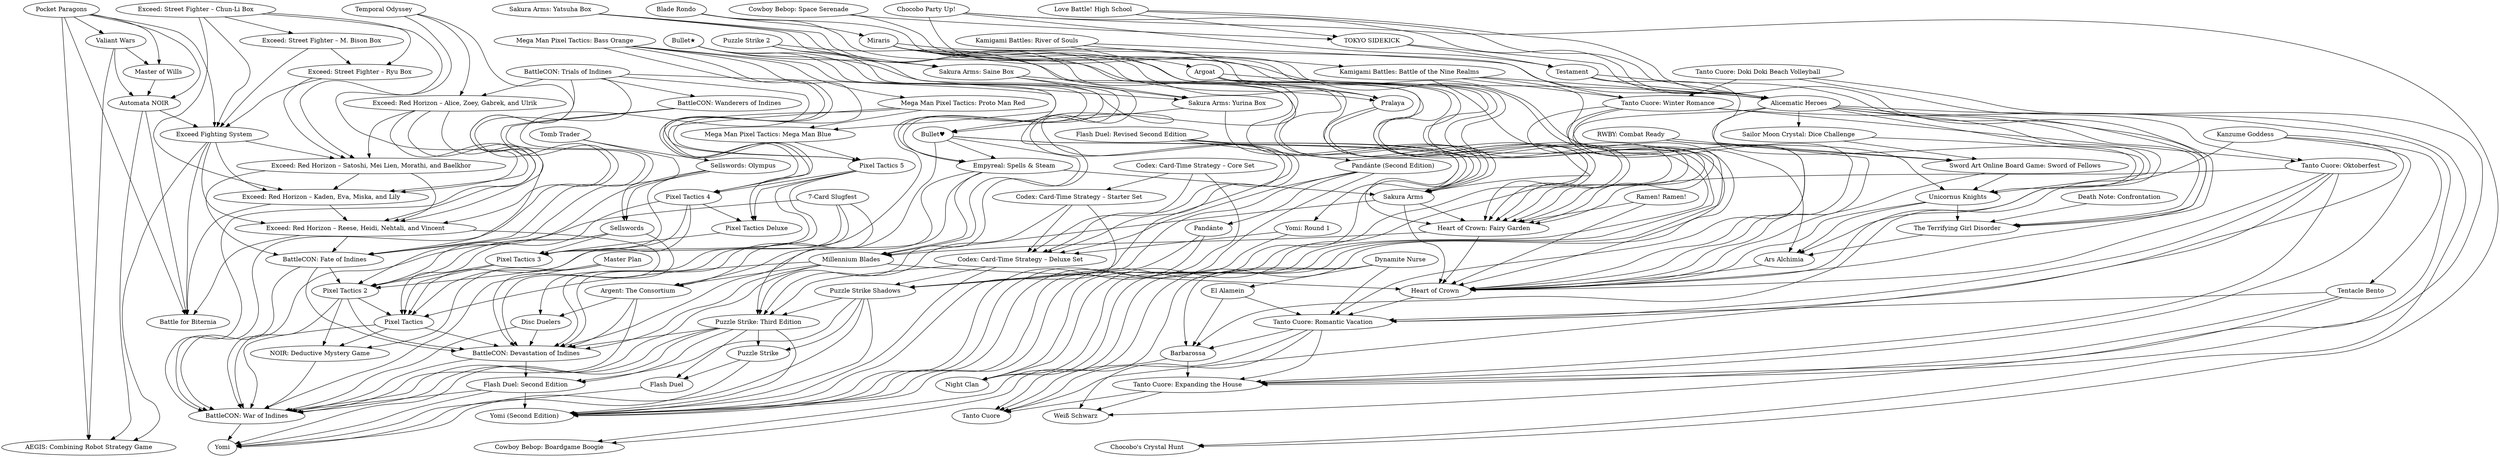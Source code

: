 digraph G {
"Flash Duel" -> "Yomi" ["weight"=0.187146844224363]
"Puzzle Strike" -> "Yomi" ["weight"=0.298020341949339]
"BattleCON: War of Indines" -> "Yomi" ["weight"=0.151937553828408]
"Flash Duel: Second Edition" -> "Yomi" ["weight"=0.217908676707747]
"Puzzle Strike: Third Edition" -> "Yomi" ["weight"=0.22087952634264]
"Puzzle Strike Shadows" -> "Yomi" ["weight"=0.186032705704819]
"Puzzle Strike" -> "Flash Duel" ["weight"=0.181553482459163]
"Puzzle Strike: Third Edition" -> "Flash Duel" ["weight"=0.104692918217373]
"Puzzle Strike: Third Edition" -> "Puzzle Strike" ["weight"=0.19538529975229]
"Puzzle Strike Shadows" -> "Puzzle Strike" ["weight"=0.203601868223734]
"NOIR: Deductive Mystery Game" -> "BattleCON: War of Indines" ["weight"=0.116222418534995]
"Flash Duel: Second Edition" -> "BattleCON: War of Indines" ["weight"=0.121990554543206]
"BattleCON: Devastation of Indines" -> "BattleCON: War of Indines" ["weight"=0.426910844627047]
"Puzzle Strike: Third Edition" -> "BattleCON: War of Indines" ["weight"=0.128559202407701]
"Pixel Tactics" -> "BattleCON: War of Indines" ["weight"=0.196984698029755]
"Master Plan" -> "BattleCON: War of Indines" ["weight"=0.085121920447896]
"Pixel Tactics 2" -> "BattleCON: War of Indines" ["weight"=0.159437308233576]
"Disc Duelers" -> "BattleCON: War of Indines" ["weight"=0.147588755019645]
"7-Card Slugfest" -> "BattleCON: War of Indines" ["weight"=0.110753870022453]
"Argent: The Consortium" -> "BattleCON: War of Indines" ["weight"=0.172430991077579]
"Millennium Blades" -> "BattleCON: War of Indines" ["weight"=0.18997946845865]
"BattleCON: Fate of Indines" -> "BattleCON: War of Indines" ["weight"=0.454602441490024]
"BattleCON: Wanderers of Indines" -> "BattleCON: War of Indines" ["weight"=0.232735589728876]
"BattleCON: Trials of Indines" -> "BattleCON: War of Indines" ["weight"=0.325586149432802]
"Flash Duel: Second Edition" -> "Yomi (Second Edition)" ["weight"=0.122021468854439]
"BattleCON: Devastation of Indines" -> "Flash Duel: Second Edition" ["weight"=0.0883407335720859]
"Puzzle Strike: Third Edition" -> "Flash Duel: Second Edition" ["weight"=0.220028129926816]
"Puzzle Strike Shadows" -> "Flash Duel: Second Edition" ["weight"=0.224450773555631]
"Puzzle Strike: Third Edition" -> "Yomi (Second Edition)" ["weight"=0.205546432939082]
"Puzzle Strike: Third Edition" -> "BattleCON: Devastation of Indines" ["weight"=0.131821842658469]
"Puzzle Strike Shadows" -> "Puzzle Strike: Third Edition" ["weight"=0.515440530817386]
"Codex: Card-Time Strategy – Deluxe Set" -> "Puzzle Strike: Third Edition" ["weight"=0.194376148627555]
"7-Card Slugfest" -> "Puzzle Strike: Third Edition" ["weight"=0.0643858766944847]
"Codex: Card-Time Strategy – Starter Set" -> "Puzzle Strike: Third Edition" ["weight"=0.0524931569771887]
"Puzzle Strike 2" -> "Puzzle Strike: Third Edition" ["weight"=0.150859791898272]
"Puzzle Strike Shadows" -> "Yomi (Second Edition)" ["weight"=0.196888156669092]
"Codex: Card-Time Strategy – Deluxe Set" -> "Puzzle Strike Shadows" ["weight"=0.171686910574694]
"Pandánte" -> "Puzzle Strike Shadows" ["weight"=0.158382493550909]
"Pandánte (Second Edition)" -> "Puzzle Strike Shadows" ["weight"=0.162653528783026]
"Puzzle Strike 2" -> "Puzzle Strike Shadows" ["weight"=0.154381159079345]
"Codex: Card-Time Strategy – Deluxe Set" -> "Yomi (Second Edition)" ["weight"=0.206513977987521]
"Pandánte" -> "Yomi (Second Edition)" ["weight"=0.118129008065692]
"Yomi: Round 1" -> "Yomi (Second Edition)" ["weight"=0.147452879401141]
"Pandánte (Second Edition)" -> "Yomi (Second Edition)" ["weight"=0.229909264202455]
"Flash Duel: Revised Second Edition" -> "Yomi (Second Edition)" ["weight"=0.232563689559782]
"Codex: Card-Time Strategy – Starter Set" -> "Yomi (Second Edition)" ["weight"=0.0525373521183881]
"Codex: Card-Time Strategy – Core Set" -> "Yomi (Second Edition)" ["weight"=0.0699176835849302]
"Yomi: Round 1" -> "Codex: Card-Time Strategy – Deluxe Set" ["weight"=0.078337841523382]
"Pandánte (Second Edition)" -> "Codex: Card-Time Strategy – Deluxe Set" ["weight"=0.187602355041021]
"Flash Duel: Revised Second Edition" -> "Codex: Card-Time Strategy – Deluxe Set" ["weight"=0.162544942906986]
"Codex: Card-Time Strategy – Starter Set" -> "Codex: Card-Time Strategy – Deluxe Set" ["weight"=0.131577661815752]
"Codex: Card-Time Strategy – Core Set" -> "Codex: Card-Time Strategy – Deluxe Set" ["weight"=0.173260614973182]
"Puzzle Strike 2" -> "Codex: Card-Time Strategy – Deluxe Set" ["weight"=0.144362556068372]
"Pandánte (Second Edition)" -> "Pandánte" ["weight"=0.22243607008037]
"Flash Duel: Revised Second Edition" -> "Yomi: Round 1" ["weight"=0.0981670309222367]
"Flash Duel: Revised Second Edition" -> "Pandánte (Second Edition)" ["weight"=0.269165892825256]
"Codex: Card-Time Strategy – Core Set" -> "Codex: Card-Time Strategy – Starter Set" ["weight"=0.343695387842689]
"Pixel Tactics" -> "NOIR: Deductive Mystery Game" ["weight"=0.161591577195364]
"Master Plan" -> "NOIR: Deductive Mystery Game" ["weight"=0.199789359443853]
"Pixel Tactics 2" -> "NOIR: Deductive Mystery Game" ["weight"=0.126369431814691]
"Millennium Blades" -> "BattleCON: Devastation of Indines" ["weight"=0.241921503411943]
"Pixel Tactics" -> "BattleCON: Devastation of Indines" ["weight"=0.209952657650961]
"Pixel Tactics 2" -> "BattleCON: Devastation of Indines" ["weight"=0.157451703062466]
"Disc Duelers" -> "BattleCON: Devastation of Indines" ["weight"=0.147405370040432]
"7-Card Slugfest" -> "BattleCON: Devastation of Indines" ["weight"=0.105108732364503]
"Argent: The Consortium" -> "BattleCON: Devastation of Indines" ["weight"=0.224262531064751]
"Sellswords" -> "BattleCON: Devastation of Indines" ["weight"=0.13045550676297]
"BattleCON: Fate of Indines" -> "BattleCON: Devastation of Indines" ["weight"=0.361922665816371]
"Exceed: Red Horizon – Reese, Heidi, Nehtali, and Vincent" -> "BattleCON: Devastation of Indines" ["weight"=0.135563525970087]
"BattleCON: Trials of Indines" -> "BattleCON: Devastation of Indines" ["weight"=0.286461042866863]
"Empyreal: Spells & Steam" -> "BattleCON: Devastation of Indines" ["weight"=0.136275872347022]
"Millennium Blades" -> "Pixel Tactics" ["weight"=0.166236817397412]
"Master Plan" -> "Pixel Tactics" ["weight"=0.127615193830133]
"Pixel Tactics 2" -> "Pixel Tactics" ["weight"=0.468529619038688]
"Pixel Tactics 3" -> "Pixel Tactics" ["weight"=0.352215710003522]
"Sellswords" -> "Pixel Tactics" ["weight"=0.163672077443341]
"Pixel Tactics 4" -> "Pixel Tactics" ["weight"=0.273872251579466]
"BattleCON: Fate of Indines" -> "Pixel Tactics 2" ["weight"=0.152326098370882]
"Pixel Tactics 3" -> "Pixel Tactics 2" ["weight"=0.551468193113605]
"Sellswords" -> "Pixel Tactics 2" ["weight"=0.149935779825966]
"Pixel Tactics 4" -> "Pixel Tactics 2" ["weight"=0.431251726889821]
"Pixel Tactics 5" -> "Pixel Tactics 2" ["weight"=0.404076365931848]
"Sellswords: Olympus" -> "Pixel Tactics 2" ["weight"=0.083529871166964]
"7-Card Slugfest" -> "Disc Duelers" ["weight"=0.173469474168546]
"Argent: The Consortium" -> "Disc Duelers" ["weight"=0.094980040941301]
"Millennium Blades" -> "Argent: The Consortium" ["weight"=0.286285544360793]
"Empyreal: Spells & Steam" -> "Argent: The Consortium" ["weight"=0.250589652006338]
"Bullet♥︎" -> "Argent: The Consortium" ["weight"=0.155298452402639]
"Millennium Blades" -> "Heart of Crown" ["weight"=0.104533649701953]
"Heart of Crown: Fairy Garden" -> "Millennium Blades" ["weight"=0.0693416633767336]
"Sakura Arms" -> "Millennium Blades" ["weight"=0.0996047262998247]
"Empyreal: Spells & Steam" -> "Millennium Blades" ["weight"=0.192447624779951]
"Bullet♥︎" -> "Millennium Blades" ["weight"=0.167414304271552]
"BattleCON: Wanderers of Indines" -> "BattleCON: Fate of Indines" ["weight"=0.317563071781916]
"Exceed: Red Horizon – Reese, Heidi, Nehtali, and Vincent" -> "BattleCON: Fate of Indines" ["weight"=0.175324066678605]
"Exceed: Red Horizon – Satoshi, Mei Lien, Morathi, and Baelkhor" -> "BattleCON: Fate of Indines" ["weight"=0.160957985468298]
"Exceed: Red Horizon – Alice, Zoey, Gabrek, and Ulrik" -> "BattleCON: Fate of Indines" ["weight"=0.186672256034455]
"BattleCON: Trials of Indines" -> "BattleCON: Fate of Indines" ["weight"=0.438450646068986]
"BattleCON: Trials of Indines" -> "BattleCON: Wanderers of Indines" ["weight"=0.5197733071199]
"BattleCON: Trials of Indines" -> "Exceed: Red Horizon – Alice, Zoey, Gabrek, and Ulrik" ["weight"=0.159582455296959]
"BattleCON: Trials of Indines" -> "Exceed: Red Horizon – Reese, Heidi, Nehtali, and Vincent" ["weight"=0.14809637048499]
"Tanto Cuore: Expanding the House" -> "Weiß Schwarz" ["weight"=0.100057553063477]
"Tanto Cuore: Romantic Vacation" -> "Weiß Schwarz" ["weight"=0.0997709522992259]
"Tentacle Bento" -> "Weiß Schwarz" ["weight"=0.0710301133431282]
"Tanto Cuore: Expanding the House" -> "Tanto Cuore" ["weight"=0.495122691828608]
"Barbarossa" -> "Tanto Cuore: Expanding the House" ["weight"=0.171656344947305]
"Tanto Cuore: Romantic Vacation" -> "Tanto Cuore: Expanding the House" ["weight"=0.666012994484145]
"Tentacle Bento" -> "Tanto Cuore: Expanding the House" ["weight"=0.139273900202672]
"Kanzume Goddess" -> "Tanto Cuore: Expanding the House" ["weight"=0.176964996826928]
"Tanto Cuore: Oktoberfest" -> "Tanto Cuore: Expanding the House" ["weight"=0.467946017525094]
"Tanto Cuore: Winter Romance" -> "Tanto Cuore: Expanding the House" ["weight"=0.355392452001563]
"Tanto Cuore: Doki Doki Beach Volleyball" -> "Tanto Cuore: Expanding the House" ["weight"=0.186684714950588]
"Tanto Cuore: Romantic Vacation" -> "Tanto Cuore" ["weight"=0.423555035327671]
"Tanto Cuore: Romantic Vacation" -> "Barbarossa" ["weight"=0.198607388659984]
"El Alamein" -> "Tanto Cuore: Romantic Vacation" ["weight"=0.144041744373381]
"Dynamite Nurse" -> "Tanto Cuore: Romantic Vacation" ["weight"=0.140668993154384]
"Tentacle Bento" -> "Tanto Cuore: Romantic Vacation" ["weight"=0.11649730744003]
"Kanzume Goddess" -> "Tanto Cuore: Romantic Vacation" ["weight"=0.178664607885012]
"Heart of Crown" -> "Tanto Cuore: Romantic Vacation" ["weight"=0.132825558615281]
"Tanto Cuore: Oktoberfest" -> "Tanto Cuore: Romantic Vacation" ["weight"=0.495333787095041]
"Tanto Cuore: Winter Romance" -> "Tanto Cuore: Romantic Vacation" ["weight"=0.367066057065613]
"Kanzume Goddess" -> "Tentacle Bento" ["weight"=0.136037157479517]
"Barbarossa" -> "Tanto Cuore" ["weight"=0.200273822857684]
"Dynamite Nurse" -> "Tanto Cuore" ["weight"=0.144865957698659]
"Tanto Cuore: Oktoberfest" -> "Tanto Cuore" ["weight"=0.333634749014017]
"El Alamein" -> "Barbarossa" ["weight"=0.442078744390779]
"Dynamite Nurse" -> "Barbarossa" ["weight"=0.188307340078431]
"Kanzume Goddess" -> "Barbarossa" ["weight"=0.158835369706949]
"Dynamite Nurse" -> "El Alamein" ["weight"=0.209146621962087]
"Tanto Cuore: Winter Romance" -> "Tanto Cuore: Oktoberfest" ["weight"=0.41130584854744]
"Tanto Cuore: Doki Doki Beach Volleyball" -> "Tanto Cuore: Oktoberfest" ["weight"=0.22003460675749]
"Tanto Cuore: Oktoberfest" -> "Heart of Crown" ["weight"=0.126302675311512]
"Tanto Cuore: Oktoberfest" -> "Heart of Crown: Fairy Garden" ["weight"=0.13120863302085]
"Tanto Cuore: Winter Romance" -> "Heart of Crown" ["weight"=0.130396878765944]
"Tanto Cuore: Winter Romance" -> "Heart of Crown: Fairy Garden" ["weight"=0.183881316993222]
"Tanto Cuore: Doki Doki Beach Volleyball" -> "Tanto Cuore: Winter Romance" ["weight"=0.298806163996998]
"Kamigami Battles: Battle of the Nine Realms" -> "Tanto Cuore: Winter Romance" ["weight"=0.105281225965939]
"Kamigami Battles: River of Souls" -> "Tanto Cuore: Winter Romance" ["weight"=0.0941888034492441]
"Ars Alchimia" -> "Heart of Crown" ["weight"=0.115342403043546]
"Sword Art Online Board Game: Sword of Fellows" -> "Heart of Crown" ["weight"=0.0754348426394658]
"Heart of Crown: Fairy Garden" -> "Heart of Crown" ["weight"=0.353062059839798]
"Sakura Arms" -> "Heart of Crown" ["weight"=0.140586262564069]
"Unicornus Knights" -> "Heart of Crown" ["weight"=0.098790677991666]
"Sailor Moon Crystal: Dice Challenge" -> "Heart of Crown" ["weight"=0.0555094482519522]
"Alicematic Heroes" -> "Heart of Crown" ["weight"=0.165042805427474]
"RWBY: Combat Ready" -> "Heart of Crown" ["weight"=0.0521572063749487]
"Kamigami Battles: Battle of the Nine Realms" -> "Heart of Crown" ["weight"=0.119273389213359]
"Miraris" -> "Heart of Crown" ["weight"=0.145203028771529]
"Ramen! Ramen!" -> "Heart of Crown" ["weight"=0.0690050265946406]
"The Terrifying Girl Disorder" -> "Ars Alchimia" ["weight"=0.125673321039722]
"Unicornus Knights" -> "Ars Alchimia" ["weight"=0.103384708650551]
"Alicematic Heroes" -> "Ars Alchimia" ["weight"=0.148886550584769]
"Miraris" -> "Ars Alchimia" ["weight"=0.0762616738263268]
"Unicornus Knights" -> "The Terrifying Girl Disorder" ["weight"=0.0965236236345332]
"Alicematic Heroes" -> "The Terrifying Girl Disorder" ["weight"=0.206066324457382]
"Testament" -> "The Terrifying Girl Disorder" ["weight"=0.0847285930638344]
"Death Note: Confrontation" -> "The Terrifying Girl Disorder" ["weight"=0.0647206275545962]
"Love Battle! High School" -> "The Terrifying Girl Disorder" ["weight"=0.14927388676521]
"Sword Art Online Board Game: Sword of Fellows" -> "Unicornus Knights" ["weight"=0.0608014131336072]
"Alicematic Heroes" -> "Unicornus Knights" ["weight"=0.0991724753781199]
"RWBY: Combat Ready" -> "Unicornus Knights" ["weight"=0.0710726292872118]
"Testament" -> "Unicornus Knights" ["weight"=0.126164705359771]
"Alicematic Heroes" -> "Sword Art Online Board Game: Sword of Fellows" ["weight"=0.0687371527351757]
"Alicematic Heroes" -> "Heart of Crown: Fairy Garden" ["weight"=0.115834032184938]
"Alicematic Heroes" -> "Chocobo's Crystal Hunt" ["weight"=0.0381493338506262]
"Alicematic Heroes" -> "Sailor Moon Crystal: Dice Challenge" ["weight"=0.0645070690800412]
"Argoat" -> "Alicematic Heroes" ["weight"=0.1254086212201]
"Testament" -> "Alicematic Heroes" ["weight"=0.111225604139478]
"Kamigami Battles: Battle of the Nine Realms" -> "Alicematic Heroes" ["weight"=0.115780640943251]
"Miraris" -> "Alicematic Heroes" ["weight"=0.131044549576753]
"TOKYO SIDEKICK" -> "Alicematic Heroes" ["weight"=0.0654380473310325]
"Love Battle! High School" -> "Alicematic Heroes" ["weight"=0.105023394613774]
"Chocobo Party Up!" -> "Alicematic Heroes" ["weight"=0.0419535192609649]
"Miraris" -> "Heart of Crown: Fairy Garden" ["weight"=0.142120115474313]
"Miraris" -> "Night Clan" ["weight"=0.236376858715069]
"Miraris" -> "Sakura Arms" ["weight"=0.0778408350522547]
"Miraris" -> "Pralaya" ["weight"=0.444225847747861]
"Miraris" -> "Argoat" ["weight"=0.387353116547577]
"Blade Rondo" -> "Miraris" ["weight"=0.143171983296009]
"Sailor Moon Crystal: Dice Challenge" -> "Sword Art Online Board Game: Sword of Fellows" ["weight"=0.070402684439507]
"RWBY: Combat Ready" -> "Sword Art Online Board Game: Sword of Fellows" ["weight"=0.070261723675265]
"Pralaya" -> "Heart of Crown: Fairy Garden" ["weight"=0.120246724197251]
"Sakura Arms" -> "Heart of Crown: Fairy Garden" ["weight"=0.0958228724201362]
"Argoat" -> "Heart of Crown: Fairy Garden" ["weight"=0.127274612293321]
"Kamigami Battles: Battle of the Nine Realms" -> "Heart of Crown: Fairy Garden" ["weight"=0.132970551435799]
"Kamigami Battles: River of Souls" -> "Heart of Crown: Fairy Garden" ["weight"=0.119955992773579]
"Bullet♥︎" -> "Heart of Crown: Fairy Garden" ["weight"=0.0736544031765862]
"Ramen! Ramen!" -> "Heart of Crown: Fairy Garden" ["weight"=0.0771775952837853]
"Kamigami Battles: River of Souls" -> "Kamigami Battles: Battle of the Nine Realms" ["weight"=0.562851198349678]
"Empyreal: Spells & Steam" -> "Sakura Arms" ["weight"=0.0896733782305735]
"Bullet♥︎" -> "Sakura Arms" ["weight"=0.10355529351353]
"Sakura Arms: Yurina Box" -> "Sakura Arms" ["weight"=0.165323705184504]
"Sakura Arms: Saine Box" -> "Sakura Arms" ["weight"=0.165423270614265]
"Sakura Arms: Yatsuha Box" -> "Sakura Arms" ["weight"=0.171811671965964]
"Bullet♥︎" -> "Empyreal: Spells & Steam" ["weight"=0.186305057764374]
"Sakura Arms: Saine Box" -> "Empyreal: Spells & Steam" ["weight"=0.0535023767713202]
"Bullet★" -> "Empyreal: Spells & Steam" ["weight"=0.104837607275525]
"Sakura Arms: Yurina Box" -> "Bullet♥︎" ["weight"=0.100305684332462]
"Bullet★" -> "Bullet♥︎" ["weight"=0.380598886199719]
"Pralaya" -> "Night Clan" ["weight"=0.22040679391886]
"Argoat" -> "Pralaya" ["weight"=0.407498767225079]
"Blade Rondo" -> "Pralaya" ["weight"=0.103155670339857]
"Argoat" -> "Night Clan" ["weight"=0.228273935761629]
"Blade Rondo" -> "Night Clan" ["weight"=0.0680069240669386]
"TOKYO SIDEKICK" -> "Testament" ["weight"=0.11165947277287]
"Chocobo Party Up!" -> "Testament" ["weight"=0.043622249789199]
"Love Battle! High School" -> "TOKYO SIDEKICK" ["weight"=0.0776892553784186]
"Chocobo Party Up!" -> "Chocobo's Crystal Hunt" ["weight"=0.123960450949555]
"Chocobo Party Up!" -> "Cowboy Bebop: Boardgame Boogie" ["weight"=0.0675947915398571]
"Cowboy Bebop: Space Serenade" -> "TOKYO SIDEKICK" ["weight"=0.0766002440498128]
"Sellswords" -> "Pixel Tactics 3" ["weight"=0.164032248341862]
"Sellswords: Olympus" -> "Sellswords" ["weight"=0.195044058619645]
"Tomb Trader" -> "Sellswords" ["weight"=0.0856535354850145]
"Exceed: Red Horizon – Kaden, Eva, Miska, and Lily" -> "Exceed: Red Horizon – Reese, Heidi, Nehtali, and Vincent" ["weight"=0.594537323796306]
"Exceed: Red Horizon – Satoshi, Mei Lien, Morathi, and Baelkhor" -> "Exceed: Red Horizon – Reese, Heidi, Nehtali, and Vincent" ["weight"=0.568340985554058]
"Exceed: Red Horizon – Alice, Zoey, Gabrek, and Ulrik" -> "Exceed: Red Horizon – Reese, Heidi, Nehtali, and Vincent" ["weight"=0.554429771390577]
"Exceed Fighting System" -> "Exceed: Red Horizon – Reese, Heidi, Nehtali, and Vincent" ["weight"=0.235916960649639]
"Exceed: Red Horizon – Reese, Heidi, Nehtali, and Vincent" -> "Battle for Biternia" ["weight"=0.078901723225671]
"Temporal Odyssey" -> "Exceed: Red Horizon – Reese, Heidi, Nehtali, and Vincent" ["weight"=0.117142514041409]
"Pixel Tactics Deluxe" -> "Pixel Tactics 3" ["weight"=0.391172142432294]
"Pixel Tactics 4" -> "Pixel Tactics 3" ["weight"=0.567253330434615]
"Pixel Tactics 5" -> "Pixel Tactics 3" ["weight"=0.537450710436915]
"Sellswords: Olympus" -> "Pixel Tactics 3" ["weight"=0.0814223070215007]
"Pixel Tactics 4" -> "Pixel Tactics Deluxe" ["weight"=0.468477492910419]
"Pixel Tactics 5" -> "Pixel Tactics 4" ["weight"=0.745360015312023]
"Mega Man Pixel Tactics: Proto Man Red" -> "Pixel Tactics 4" ["weight"=0.252998733919491]
"Mega Man Pixel Tactics: Bass Orange" -> "Pixel Tactics 4" ["weight"=0.257526605008331]
"Exceed: Red Horizon – Satoshi, Mei Lien, Morathi, and Baelkhor" -> "Exceed: Red Horizon – Kaden, Eva, Miska, and Lily" ["weight"=0.717289963957397]
"Exceed: Red Horizon – Alice, Zoey, Gabrek, and Ulrik" -> "Exceed: Red Horizon – Satoshi, Mei Lien, Morathi, and Baelkhor" ["weight"=0.748636906224192]
"Exceed Fighting System" -> "Exceed: Red Horizon – Satoshi, Mei Lien, Morathi, and Baelkhor" ["weight"=0.204227934878134]
"Exceed: Street Fighter – Ryu Box" -> "Exceed: Red Horizon – Satoshi, Mei Lien, Morathi, and Baelkhor" ["weight"=0.177823455758263]
"Exceed: Street Fighter – Chun-Li Box" -> "Exceed: Red Horizon – Satoshi, Mei Lien, Morathi, and Baelkhor" ["weight"=0.181751730408881]
"Exceed: Red Horizon – Alice, Zoey, Gabrek, and Ulrik" -> "Exceed: Red Horizon – Kaden, Eva, Miska, and Lily" ["weight"=0.736139788857603]
"Temporal Odyssey" -> "Exceed: Red Horizon – Alice, Zoey, Gabrek, and Ulrik" ["weight"=0.138021212872411]
"Exceed: Red Horizon – Kaden, Eva, Miska, and Lily" -> "Battle for Biternia" ["weight"=0.105256737086926]
"Temporal Odyssey" -> "Exceed: Red Horizon – Kaden, Eva, Miska, and Lily" ["weight"=0.128902451271296]
"Exceed Fighting System" -> "Exceed: Red Horizon – Kaden, Eva, Miska, and Lily" ["weight"=0.210144615684675]
"Exceed: Street Fighter – Chun-Li Box" -> "Exceed: Red Horizon – Kaden, Eva, Miska, and Lily" ["weight"=0.16591440440856]
"Exceed Fighting System" -> "Battle for Biternia" ["weight"=0.118409730387857]
"Pocket Paragons" -> "Battle for Biternia" ["weight"=0.112218078108306]
"Automata NOIR" -> "Battle for Biternia" ["weight"=0.0570727479227707]
"Exceed Fighting System" -> "A.E.G.I.S.: Combining Robot Strategy Game" ["weight"=0.0472887730844115]
"Automata NOIR" -> "Exceed Fighting System" ["weight"=0.0872683010408898]
"Exceed: Street Fighter – Ryu Box" -> "Exceed Fighting System" ["weight"=0.22636611094383]
"Exceed: Street Fighter – M. Bison Box" -> "Exceed Fighting System" ["weight"=0.231815905221055]
"Exceed: Street Fighter – Chun-Li Box" -> "Exceed Fighting System" ["weight"=0.225726323013594]
"Pocket Paragons" -> "Exceed Fighting System" ["weight"=0.0983124993436626]
"Exceed: Street Fighter – Chun-Li Box" -> "Exceed: Street Fighter – Ryu Box" ["weight"=0.728256294413306]
"Exceed: Street Fighter – Chun-Li Box" -> "Exceed: Street Fighter – M. Bison Box" ["weight"=0.846018393358746]
"Exceed: Street Fighter – M. Bison Box" -> "Exceed: Street Fighter – Ryu Box" ["weight"=0.725459703864731]
"Valiant Wars" -> "A.E.G.I.S.: Combining Robot Strategy Game" ["weight"=0.0555340428905929]
"Pocket Paragons" -> "A.E.G.I.S.: Combining Robot Strategy Game" ["weight"=0.0849911558802803]
"Automata NOIR" -> "A.E.G.I.S.: Combining Robot Strategy Game" ["weight"=0.111180326220638]
"Master of Wills" -> "Automata NOIR" ["weight"=0.0422876556722747]
"Valiant Wars" -> "Automata NOIR" ["weight"=0.0668354014385671]
"Pocket Paragons" -> "Automata NOIR" ["weight"=0.108455077599483]
"Pocket Paragons" -> "Master of Wills" ["weight"=0.0630894539903461]
"Pocket Paragons" -> "Valiant Wars" ["weight"=0.0666560430485243]
"Pixel Tactics 5" -> "Pixel Tactics Deluxe" ["weight"=0.506434939159076]
"Mega Man Pixel Tactics: Mega Man Blue" -> "Pixel Tactics 5" ["weight"=0.2342366513397]
"Mega Man Pixel Tactics: Proto Man Red" -> "Pixel Tactics 5" ["weight"=0.267912972516834]
"Mega Man Pixel Tactics: Bass Orange" -> "Pixel Tactics 5" ["weight"=0.278164716772508]
"Tomb Trader" -> "Sellswords: Olympus" ["weight"=0.113111841228075]
"Mega Man Pixel Tactics: Bass Orange" -> "Pixel Tactics Deluxe" ["weight"=0.219460563613198]
"Mega Man Pixel Tactics: Bass Orange" -> "Mega Man Pixel Tactics: Mega Man Blue" ["weight"=0.722764139508433]
"Mega Man Pixel Tactics: Bass Orange" -> "Mega Man Pixel Tactics: Proto Man Red" ["weight"=0.898987740666407]
"Mega Man Pixel Tactics: Proto Man Red" -> "Mega Man Pixel Tactics: Mega Man Blue" ["weight"=0.752130974058815]
"Sakura Arms: Saine Box" -> "Sakura Arms: Yurina Box" ["weight"=0.747054480722374]
"Sakura Arms: Yatsuha Box" -> "Sakura Arms: Saine Box" ["weight"=0.883456105494155]
"Bullet★" -> "Sakura Arms: Saine Box" ["weight"=0.113341481508422]
"Bullet★" -> "Sakura Arms: Yurina Box" ["weight"=0.111565947720368]
"Sakura Arms: Yatsuha Box" -> "Sakura Arms: Yurina Box" ["weight"=0.741083068464295]
"Valiant Wars" -> "Master of Wills" ["weight"=0.0513965179524376]
"Cowboy Bebop: Space Serenade" -> "Cowboy Bebop: Boardgame Boogie" ["weight"=0.114118322042629]
"Yomi" ["id"=43022 "l"="-3.3652120553069804,-24.89765615535084" "label"="Yomi" "rating"="6.92147" "complexity"="2.3622" "min_players"="2" "max_players"="2" "min_players_rec"="2" "max_players_rec"="2" "min_players_best"="2" "max_players_best"="2" "min_time"="30" "max_time"="30" "bayes_rating"="6.27366" "year"="2011" "size"="0.04740642219266578"]
"Weiß Schwarz" ["id"=59576 "l"="-1.0944341603129581,-23.71593766573725" "label"="Weiß Schwarz" "rating"="7.06604" "complexity"="2.625" "min_players"="2" "max_players"="2" "min_players_rec"="2" "max_players_rec"="2" "min_players_best"="2" "max_players_best"="2" "min_time"="25" "max_time"="25" "bayes_rating"="5.58321" "year"="2007" "size"="0.002517575527265818"]
"Tanto Cuore" ["id"=65282 "l"="-1.5066238115689592,-23.747946808735033" "label"="Tanto Cuore" "rating"="6.87418" "complexity"="2.161" "min_players"="2" "max_players"="4" "min_players_rec"="2" "max_players_rec"="4" "min_players_best"="4" "max_players_best"="4" "min_time"="45" "max_time"="45" "bayes_rating"="6.13221" "year"="2009" "size"="0.036006080182405475"]
"Flash Duel" ["id"=65334 "l"="-3.5872503759253176,-25.006171933750426" "label"="Flash Duel" "rating"="6.55516" "complexity"="1.4894" "min_players"="2" "max_players"="2" "min_players_rec"="2" "max_players_rec"="2" "min_players_best"="2" "max_players_best"="2" "min_time"="5" "max_time"="5" "bayes_rating"="5.62519" "year"="2010" "size"="0.0055576667300019"]
"Puzzle Strike" ["id"=67928 "l"="-3.374511555197993,-25.002279911002518" "label"="Puzzle Strike" "rating"="6.61813" "complexity"="2.2871" "min_players"="2" "max_players"="4" "min_players_rec"="2" "max_players_rec"="4" "min_players_best"="2" "max_players_best"="2" "min_time"="20" "max_time"="20" "bayes_rating"="6.01899" "year"="2010" "size"="0.0322693014123757"]
"Tanto Cuore: Expanding the House" ["id"=68858 "l"="-1.6075718068541498,-23.786080376542525" "label"="Tanto Cuore: Expanding the House" "rating"="7.50097" "complexity"="2.12" "min_players"="2" "max_players"="4" "min_players_rec"="2" "max_players_rec"="4" "min_players_best"="2" "max_players_best"="4" "min_time"="45" "max_time"="45" "bayes_rating"="5.86164" "year"="2010" "size"="0.009025270758122744"]
"Barbarossa" ["id"=72809 "l"="-1.4815433620942862,-23.646134068709088" "label"="Barbarossa" "rating"="6.79682" "complexity"="2.575" "min_players"="2" "max_players"="5" "min_players_rec"="2" "max_players_rec"="5" "min_players_best"="4" "max_players_best"="4" "min_time"="60" "max_time"="60" "bayes_rating"="5.78045" "year"="2010" "size"="0.0105294825511432"]
"Tanto Cuore: Romantic Vacation" ["id"=75448 "l"="-1.4903636704627756,-23.819621790277495" "label"="Tanto Cuore: Romantic Vacation" "rating"="7.46987" "complexity"="2.4545" "min_players"="2" "max_players"="4" "min_players_rec"="2" "max_players_rec"="5" "min_players_best"="2" "max_players_best"="4" "min_time"="30" "max_time"="30" "bayes_rating"="5.82325" "year"="2010" "size"="0.007521058965102286"]
"Yomi (Second Edition)" ["id"=84838 "l"="-2.94010900891229,-25.091753998415484" "label"="Yomi (Second Edition)" "rating"="7.4157" "complexity"="2.7353" "min_players"="1" "max_players"="4" "min_players_rec"="2" "max_players_rec"="2" "min_players_best"="2" "max_players_best"="2" "min_time"="20" "max_time"="20" "bayes_rating"="5.86637" "year"="2014" "size"="0.009294445500031667"]
"El Alamein" ["id"=86167 "l"="-1.4216361834164055,-23.586799232600587" "label"="El Alamein" "rating"="6.88716" "complexity"="2.8571" "min_players"="2" "max_players"="5" "min_players_rec"="2" "max_players_rec"="5" "min_players_best"="3" "max_players_best"="3" "min_time"="60" "max_time"="60" "bayes_rating"="5.62067" "year"="2010" "size"="0.003768446386724935"]
"BattleCON: War of Indines" ["id"=89409 "l"="-3.3896530121319963,-24.61576109246811" "label"="BattleCON: War of Indines" "rating"="7.63561" "complexity"="2.7586" "min_players"="2" "max_players"="4" "min_players_rec"="2" "max_players_rec"="4" "min_players_best"="2" "max_players_best"="2" "min_time"="15" "max_time"="60" "bayes_rating"="6.46539" "year"="2012" "size"="0.03119260244474001"]
"NOIR: Deductive Mystery Game" ["id"=102148 "l"="-3.2800414924196892,-24.38622273449603" "label"="NOIR: Deductive Mystery Game" "rating"="6.42238" "complexity"="1.5909" "min_players"="2" "max_players"="9" "min_players_rec"="2" "max_players_rec"="6" "min_players_best"="2" "max_players_best"="2" "min_time"="15" "max_time"="60" "bayes_rating"="5.8762" "year"="2012" "size"="0.02786750269174742"]
"Flash Duel: Second Edition" ["id"=107190 "l"="-3.1356271564017617,-24.853191499239795" "label"="Flash Duel: Second Edition" "rating"="6.82194" "complexity"="1.6102" "min_players"="1" "max_players"="5" "min_players_rec"="2" "max_players_rec"="5" "min_players_best"="2" "max_players_best"="2" "min_time"="5" "max_time"="15" "bayes_rating"="5.83256" "year"="2011" "size"="0.012809550953195262"]
"Dynamite Nurse" ["id"=108341 "l"="-1.2552042679844804,-23.631822755597987" "label"="Dynamite Nurse" "rating"="6.33595" "complexity"="2.0" "min_players"="3" "max_players"="5" "min_players_rec"="3" "max_players_rec"="5" "min_players_best"="3" "max_players_best"="5" "min_time"="50" "max_time"="50" "bayes_rating"="5.5469" "year"="2011" "size"="0.002327569827094813"]
"BattleCON: Devastation of Indines" ["id"=123123 "l"="-3.4233428391582263,-24.53506877360137" "label"="BattleCON: Devastation of Indines" "rating"="7.81282" "complexity"="3.1257" "min_players"="1" "max_players"="5" "min_players_rec"="2" "max_players_rec"="5" "min_players_best"="2" "max_players_best"="2" "min_time"="45" "max_time"="45" "bayes_rating"="6.83092" "year"="2013" "size"="0.053502438406485525"]
"Puzzle Strike: Third Edition" ["id"=123607 "l"="-3.1895476710563258,-24.950825423566545" "label"="Puzzle Strike: Third Edition" "rating"="7.16405" "complexity"="2.7196" "min_players"="2" "max_players"="4" "min_players_rec"="2" "max_players_rec"="4" "min_players_best"="2" "max_players_best"="2" "min_time"="20" "max_time"="20" "bayes_rating"="6.23187" "year"="2012" "size"="0.029625055418329216"]
"Puzzle Strike Shadows" ["id"=123609 "l"="-3.094855432464949,-25.014642603846603" "label"="Puzzle Strike Shadows" "rating"="7.75061" "complexity"="2.9655" "min_players"="2" "max_players"="4" "min_players_rec"="2" "max_players_rec"="4" "min_players_best"="2" "max_players_best"="2" "min_time"="20" "max_time"="20" "bayes_rating"="5.99656" "year"="2012" "size"="0.0105294825511432"]
"Tentacle Bento" ["id"=124833 "l"="-1.6440984328288213,-23.607803102103748" "label"="Tentacle Bento" "rating"="5.51561" "complexity"="1.2727" "min_players"="2" "max_players"="6" "min_players_rec"="3" "max_players_rec"="6" "min_players_best"="4" "max_players_best"="4" "min_time"="60" "max_time"="60" "bayes_rating"="5.49495" "year"="2012" "size"="0.005399328646526063"]
"Pixel Tactics" ["id"=125548 "l"="-3.495035494583009,-24.3757983968584" "label"="Pixel Tactics" "rating"="6.81854" "complexity"="2.617" "min_players"="2" "max_players"="2" "min_players_rec"="2" "max_players_rec"="2" "min_players_best"="2" "max_players_best"="2" "min_time"="30" "max_time"="30" "bayes_rating"="6.27873" "year"="2012" "size"="0.05690670720121604"]
"Kanzume Goddess" ["id"=127920 "l"="-1.3241673136249401,-23.719718236756687" "label"="Kanzume Goddess" "rating"="6.56818" "complexity"="2.2963" "min_players"="2" "max_players"="6" "min_players_rec"="2" "max_players_rec"="6" "min_players_best"="2" "max_players_best"="4" "min_time"="45" "max_time"="45" "bayes_rating"="5.64099" "year"="2012" "size"="0.006412692380771423"]
"Master Plan" ["id"=129971 "l"="-3.227549566481302,-24.28479302898729" "label"="Master Plan" "rating"="6.07287" "complexity"="1.2857" "min_players"="3" "max_players"="6" "min_players_rec"="3" "max_players_rec"="6" "min_players_best"="4" "max_players_best"="4" "min_time"="30" "max_time"="30" "bayes_rating"="5.52609" "year"="2012" "size"="0.0020425612768383053"]
"Codex: Card-Time Strategy – Deluxe Set" ["id"=131111 "l"="-3.0976260527909396,-25.18405965397063" "label"="Codex: Card-Time Strategy – Deluxe Set" "rating"="7.9927" "complexity"="3.6508" "min_players"="2" "max_players"="5" "min_players_rec"="2" "max_players_rec"="4" "min_players_best"="2" "max_players_best"="2" "min_time"="45" "max_time"="45" "bayes_rating"="6.25821" "year"="2016" "size"="0.018208879599721325"]
"Heart of Crown" ["id"=131904 "l"="-1.7464541071813084,-24.147842213540528" "label"="Heart of Crown" "rating"="7.56211" "complexity"="2.5217" "min_players"="2" "max_players"="4" "min_players_rec"="2" "max_players_rec"="4" "min_players_best"="3" "max_players_best"="4" "min_time"="30" "max_time"="60" "bayes_rating"="6.13022" "year"="2011" "size"="0.01822471340806891"]
"Pixel Tactics 2" ["id"=137423 "l"="-3.632897582217141,-24.341601862565106" "label"="Pixel Tactics 2" "rating"="6.9743" "complexity"="2.6585" "min_players"="2" "max_players"="2" "min_players_rec"="2" "max_players_rec"="2" "min_players_best"="2" "max_players_best"="2" "min_time"="45" "max_time"="45" "bayes_rating"="6.01008" "year"="2013" "size"="0.020108936601431378"]
"Pandánte" ["id"=140163 "l"="-2.7057497089184435,-25.053175494063932" "label"="Pandánte" "rating"="6.16747" "complexity"="1.9474" "min_players"="2" "max_players"="6" "min_players_rec"="3" "max_players_rec"="4" "min_players_best"="4" "max_players_best"="4" "min_time"="30" "max_time"="30" "bayes_rating"="5.56996" "year"="2014" "size"="0.004734308695927544"]
"Disc Duelers" ["id"=141653 "l"="-3.6764522757722555,-24.534408236921195" "label"="Disc Duelers" "rating"="6.61744" "complexity"="1.3333" "min_players"="2" "max_players"="21" "min_players_rec"="2" "max_players_rec"="8" "min_players_best"="2" "max_players_best"="21" "min_time"="45" "max_time"="45" "bayes_rating"="5.67147" "year"="2013" "size"="0.006365190955728672"]
"7-Card Slugfest" ["id"=141829 "l"="-3.6872394264032007,-24.736672524599744" "label"="7-Card Slugfest" "rating"="5.83853" "complexity"="1.5455" "min_players"="3" "max_players"="8" "min_players_rec"="5" "max_players_rec"="8" "min_players_best"="6" "max_players_best"="7" "min_time"="30" "max_time"="30" "bayes_rating"="5.52634" "year"="2013" "size"="0.003625942111596681"]
"Argent: The Consortium" ["id"=144797 "l"="-3.1215280201110907,-24.47853248901664" "label"="Argent: The Consortium" "rating"="7.61421" "complexity"="3.7662" "min_players"="2" "max_players"="5" "min_players_rec"="2" "max_players_rec"="4" "min_players_best"="3" "max_players_best"="3" "min_time"="60" "max_time"="150" "bayes_rating"="6.90208" "year"="2015" "size"="0.07217049844828678"]
"A.E.G.I.S.: Combining Robot Strategy Game" ["id"=146144 "l"="-5.1539785721288744,-25.121022053462273" "label"="AEGIS: Combining Robot Strategy Game" "rating"="7.42748" "complexity"="2.125" "min_players"="2" "max_players"="6" "min_players_rec"="2" "max_players_rec"="6" "min_players_best"="2" "max_players_best"="6" "min_time"="20" "max_time"="120" "bayes_rating"="5.5803" "year"="2018" "size"="0.002644245994046488"]
"Millennium Blades" ["id"=151347 "l"="-2.946047162771926,-24.443059041813733" "label"="Millennium Blades" "rating"="7.66349" "complexity"="3.6525" "min_players"="2" "max_players"="5" "min_players_rec"="2" "max_players_rec"="5" "min_players_best"="3" "max_players_best"="4" "min_time"="80" "max_time"="120" "bayes_rating"="6.98711" "year"="2016" "size"="0.08556590031034264"]
"Pixel Tactics 3" ["id"=152899 "l"="-3.6005144941564455,-24.26473950217209" "label"="Pixel Tactics 3" "rating"="7.06375" "complexity"="2.3684" "min_players"="2" "max_players"="2" "min_players_rec"="2" "max_players_rec"="2" "min_players_best"="2" "max_players_best"="2" "min_time"="30" "max_time"="30" "bayes_rating"="5.85776" "year"="2014" "size"="0.011099499651656216"]
"Heart of Crown: Fairy Garden" ["id"=156372 "l"="-1.927310241864801,-24.160021662385805" "label"="Heart of Crown: Fairy Garden" "rating"="8.05612" "complexity"="2.5385" "min_players"="2" "max_players"="4" "min_players_rec"="2" "max_players_rec"="4" "min_players_best"="4" "max_players_best"="4" "min_time"="45" "max_time"="45" "bayes_rating"="5.79751" "year"="2013" "size"="0.005177655329659889"]
"Tanto Cuore: Oktoberfest" ["id"=158130 "l"="-1.603195905694598,-23.867805325446916" "label"="Tanto Cuore: Oktoberfest" "rating"="7.31787" "complexity"="2.2222" "min_players"="2" "max_players"="4" "min_players_rec"="2" "max_players_rec"="4" "min_players_best"="4" "max_players_best"="4" "min_time"="45" "max_time"="45" "bayes_rating"="5.74259" "year"="2016" "size"="0.0061435176388625"]
"Sellswords" ["id"=159868 "l"="-3.8764052123530046,-24.368397854645767" "label"="Sellswords" "rating"="6.48435" "complexity"="1.9545" "min_players"="2" "max_players"="2" "min_players_rec"="2" "max_players_rec"="2" "min_players_best"="2" "max_players_best"="2" "min_time"="15" "max_time"="15" "bayes_rating"="5.72437" "year"="2014" "size"="0.010513648742795617"]
"Ars Alchimia" ["id"=160432 "l"="-1.3492080544368323,-24.289498716359834" "label"="Ars Alchimia" "rating"="6.73791" "complexity"="2.2857" "min_players"="2" "max_players"="4" "min_players_rec"="2" "max_players_rec"="4" "min_players_best"="4" "max_players_best"="4" "min_time"="100" "max_time"="100" "bayes_rating"="5.68862" "year"="2014" "size"="0.0065076952308569256"]
"BattleCON: Fate of Indines" ["id"=162388 "l"="-3.667801512667705,-24.606185095618542" "label"="BattleCON: Fate of Indines" "rating"="7.8092" "complexity"="3.2692" "min_players"="2" "max_players"="2" "min_players_rec"="2" "max_players_rec"="2" "min_players_best"="2" "max_players_best"="2" "min_time"="30" "max_time"="60" "bayes_rating"="6.10304" "year"="2015" "size"="0.013237063778580024"]
"Yomi: Round 1" ["id"=163047 "l"="-2.5729189743026883,-25.18045255647304" "label"="Yomi: Round 1" "rating"="7.15519" "complexity"="2.7143" "min_players"="1" "max_players"="4" "min_players_rec"="1" "max_players_rec"="4" "min_players_best"="1" "max_players_best"="4" "min_time"="15" "max_time"="30" "bayes_rating"="5.62615" "year"="2014" "size"="0.002929254544302996"]
"Night Clan" ["id"=168549 "l"="-1.5306842498533304,-24.431419112161468" "label"="Night Clan" "rating"="6.46958" "complexity"="1.4286" "min_players"="2" "max_players"="4" "min_players_rec"="2" "max_players_rec"="3" "min_players_best"="2" "max_players_best"="4" "min_time"="20" "max_time"="20" "bayes_rating"="5.57125" "year"="2014" "size"="0.0030400912027360822"]
"Pixel Tactics Deluxe" ["id"=169274 "l"="-3.6184984391763897,-24.179197904072954" "label"="Pixel Tactics Deluxe" "rating"="7.31318" "complexity"="2.5833" "min_players"="2" "max_players"="4" "min_players_rec"="2" "max_players_rec"="2" "min_players_best"="2" "max_players_best"="2" "min_time"="45" "max_time"="45" "bayes_rating"="5.85044" "year"="2015" "size"="0.009167775033250997"]
"Pixel Tactics 4" ["id"=169275 "l"="-3.7059626012527755,-24.24997668373561" "label"="Pixel Tactics 4" "rating"="7.03478" "complexity"="1.6667" "min_players"="2" "max_players"="2" "min_players_rec"="2" "max_players_rec"="2" "min_players_best"="2" "max_players_best"="2" "min_time"="45" "max_time"="45" "bayes_rating"="5.70332" "year"="2015" "size"="0.005874342896953575"]
"Pixel Tactics 5" ["id"=172969 "l"="-3.7232701683415628,-24.202097882859874" "label"="Pixel Tactics 5" "rating"="7.15002" "complexity"="2.5" "min_players"="2" "max_players"="2" "min_players_rec"="2" "max_players_rec"="2" "min_players_best"="2" "max_players_best"="2" "min_time"="45" "max_time"="45" "bayes_rating"="5.69277" "year"="2015" "size"="0.005114320096269555"]
"Battle for Biternia" ["id"=173776 "l"="-4.668272598471162,-24.799898626200587" "label"="Battle for Biternia" "rating"="7.90302" "complexity"="3.0" "min_players"="2" "max_players"="4" "min_players_rec"="2" "max_players_rec"="4" "min_players_best"="2" "max_players_best"="2" "min_time"="60" "max_time"="90" "bayes_rating"="5.62613" "year"="2018" "size"="0.00235923744378998"]
"BattleCON: Wanderers of Indines" ["id"=174400 "l"="-3.531201309371549,-24.696813852720727" "label"="BattleCON: Wanderers of Indines" "rating"="8.32587" "complexity"="3.3333" "min_players"="2" "max_players"="4" "min_players_rec"="2" "max_players_rec"="4" "min_players_best"="2" "max_players_best"="2" "min_time"="25" "max_time"="25" "bayes_rating"="5.65662" "year"="2020" "size"="0.002185065551966559"]
"Pandánte (Second Edition)" ["id"=174852 "l"="-2.8162253238139723,-25.158386553985785" "label"="Pandánte (Second Edition)" "rating"="7.24315" "complexity"="2.1" "min_players"="2" "max_players"="6" "min_players_rec"="3" "max_players_rec"="6" "min_players_best"="4" "max_players_best"="4" "min_time"="30" "max_time"="30" "bayes_rating"="5.62509" "year"="2015" "size"="0.0032142630945595036"]
"Exceed: Red Horizon – Reese, Heidi, Nehtali, and Vincent" ["id"=180543 "l"="-4.018749375548836,-24.728225760433936" "label"="Exceed: Red Horizon – Reese, Heidi, Nehtali, and Vincent" "rating"="7.70722" "complexity"="2.2667" "min_players"="2" "max_players"="2" "min_players_rec"="2" "max_players_rec"="2" "min_players_best"="2" "max_players_best"="2" "min_time"="10" "max_time"="20" "bayes_rating"="5.68043" "year"="2016" "size"="0.0037051111533346"]
"Flash Duel: Revised Second Edition" ["id"=184145 "l"="-2.8808787987120366,-25.240950351470058" "label"="Flash Duel: Revised Second Edition" "rating"="7.20976" "complexity"="1.6667" "min_players"="1" "max_players"="5" "min_players_rec"="2" "max_players_rec"="4" "min_players_best"="2" "max_players_best"="2" "min_time"="5" "max_time"="5" "bayes_rating"="5.60878" "year"="2015" "size"="0.0025967445690037367"]
"Exceed: Red Horizon – Kaden, Eva, Miska, and Lily" ["id"=185378 "l"="-4.158935369137026,-24.729506154581955" "label"="Exceed: Red Horizon – Kaden, Eva, Miska, and Lily" "rating"="7.72462" "complexity"="2.3333" "min_players"="2" "max_players"="2" "min_players_rec"="2" "max_players_rec"="2" "min_players_best"="2" "max_players_best"="2" "min_time"="10" "max_time"="20" "bayes_rating"="5.61427" "year"="2016" "size"="0.0020900627018810565"]
"Exceed: Red Horizon – Satoshi, Mei Lien, Morathi, and Baelkhor" ["id"=185380 "l"="-4.1522127028755005,-24.67504526212585" "label"="Exceed: Red Horizon – Satoshi, Mei Lien, Morathi, and Baelkhor" "rating"="7.82821" "complexity"="2.2857" "min_players"="2" "max_players"="2" "min_players_rec"="2" "max_players_rec"="2" "min_players_best"="2" "max_players_best"="2" "min_time"="10" "max_time"="20" "bayes_rating"="5.61129" "year"="2016" "size"="0.0019475584267528026"]
"Exceed: Red Horizon – Alice, Zoey, Gabrek, and Ulrik" ["id"=185381 "l"="-4.039277559138397,-24.67461434983596" "label"="Exceed: Red Horizon – Alice, Zoey, Gabrek, and Ulrik" "rating"="7.7244" "complexity"="2.0" "min_players"="2" "max_players"="2" "min_players_rec"="2" "max_players_rec"="2" "min_players_best"="2" "max_players_best"="2" "min_time"="10" "max_time"="20" "bayes_rating"="5.60764" "year"="2016" "size"="0.00197922604344797"]
"The Terrifying Girl Disorder" ["id"=186695 "l"="-1.0875485003140513,-24.176131169442822" "label"="The Terrifying Girl Disorder" "rating"="6.3565" "complexity"="2.4" "min_players"="3" "max_players"="4" "min_players_rec"="3" "max_players_rec"="4" "min_players_best"="4" "max_players_best"="4" "min_time"="30" "max_time"="30" "bayes_rating"="5.53848" "year"="2015" "size"="0.0018525555766673"]
"Pralaya" ["id"=187590 "l"="-1.6203408860286646,-24.335458746567813" "label"="Pralaya" "rating"="6.95146" "complexity"="1.3333" "min_players"="2" "max_players"="5" "min_players_rec"="2" "max_players_rec"="5" "min_players_best"="4" "max_players_best"="4" "min_time"="20" "max_time"="" "bayes_rating"="5.59073" "year"="2015" "size"="0.0025967445690037367"]
"Sellswords: Olympus" ["id"=199907 "l"="-4.121393145872033,-24.302294029738402" "label"="Sellswords: Olympus" "rating"="6.77804" "complexity"="2.0" "min_players"="2" "max_players"="2" "min_players_rec"="2" "max_players_rec"="2" "min_players_best"="2" "max_players_best"="2" "min_time"="15" "max_time"="15" "bayes_rating"="5.57376" "year"="2017" "size"="0.0021375641269238076"]
"Temporal Odyssey" ["id"=202884 "l"="-4.121490692968755,-24.889553027477326" "label"="Temporal Odyssey" "rating"="6.43132" "complexity"="2.5" "min_players"="2" "max_players"="4" "min_players_rec"="2" "max_players_rec"="2" "min_players_best"="2" "max_players_best"="2" "min_time"="20" "max_time"="45" "bayes_rating"="5.55506" "year"="2018" "size"="0.0023434036354423966"]
"Sakura Arms" ["id"=204493 "l"="-2.3713211675582464,-24.22187453443019" "label"="Sakura Arms" "rating"="7.52255" "complexity"="3.0769" "min_players"="2" "max_players"="2" "min_players_rec"="2" "max_players_rec"="2" "min_players_best"="2" "max_players_best"="2" "min_time"="30" "max_time"="30" "bayes_rating"="5.93562" "year"="2016" "size"="0.01124200392678447"]
"Unicornus Knights" ["id"=204605 "l"="-1.1851295576527003,-24.375555735216096" "label"="Unicornus Knights" "rating"="6.94751" "complexity"="3.3214" "min_players"="2" "max_players"="6" "min_players_rec"="1" "max_players_rec"="4" "min_players_best"="2" "max_players_best"="2" "min_time"="60" "max_time"="90" "bayes_rating"="5.82158" "year"="2016" "size"="0.010640319209576287"]
"BattleCON: Trials of Indines" ["id"=204728 "l"="-3.6080964998787137,-24.65693751863286" "label"="BattleCON: Trials of Indines" "rating"="8.16619" "complexity"="3.7" "min_players"="2" "max_players"="4" "min_players_rec"="2" "max_players_rec"="4" "min_players_best"="2" "max_players_best"="2" "min_time"="10" "max_time"="45" "bayes_rating"="5.85748" "year"="2016" "size"="0.005985179555386661"]
"Chocobo's Crystal Hunt" ["id"=205226 "l"="-0.22650258452505798,-24.018473495377737" "label"="Chocobo's Crystal Hunt" "rating"="5.45005" "complexity"="1.0" "min_players"="3" "max_players"="5" "min_players_rec"="3" "max_players_rec"="5" "min_players_best"="4" "max_players_best"="4" "min_time"="10" "max_time"="20" "bayes_rating"="5.47343" "year"="2016" "size"="0.0052726581797453926"]
"Mega Man Pixel Tactics: Mega Man Blue" ["id"=212580 "l"="-3.863133237784098,-24.082926959666064" "label"="Mega Man Pixel Tactics: Mega Man Blue" "rating"="7.26307" "complexity"="2.8" "min_players"="2" "max_players"="2" "min_players_rec"="2" "max_players_rec"="2" "min_players_best"="2" "max_players_best"="2" "min_time"="20" "max_time"="45" "bayes_rating"="5.67693" "year"="2017" "size"="0.00433846348723795"]
"Mega Man Pixel Tactics: Proto Man Red" ["id"=212581 "l"="-3.863206756799839,-24.13266698772506" "label"="Mega Man Pixel Tactics: Proto Man Red" "rating"="7.51212" "complexity"="2.5" "min_players"="2" "max_players"="2" "min_players_rec"="2" "max_players_rec"="2" "min_players_best"="2" "max_players_best"="2" "min_time"="20" "max_time"="45" "bayes_rating"="5.61413" "year"="2017" "size"="0.002470074102223067"]
"Mega Man Pixel Tactics: Bass Orange" ["id"=214747 "l"="-3.7808521642832242,-24.11113862252975" "label"="Mega Man Pixel Tactics: Bass Orange" "rating"="7.47234" "complexity"="2.5" "min_players"="2" "max_players"="2" "min_players_rec"="2" "max_players_rec"="2" "min_players_best"="2" "max_players_best"="2" "min_time"="20" "max_time"="45" "bayes_rating"="5.60875" "year"="2017" "size"="0.0022959022103996455"]
"Tomb Trader" ["id"=214879 "l"="-4.412250028414305,-24.217025273569796" "label"="Tomb Trader" "rating"="6.56743" "complexity"="1.8" "min_players"="3" "max_players"="6" "min_players_rec"="3" "max_players_rec"="6" "min_players_best"="5" "max_players_best"="6" "min_time"="5" "max_time"="10" "bayes_rating"="5.54794" "year"="2017" "size"="0.001789220343276965"]
"Codex: Card-Time Strategy – Starter Set" ["id"=215436 "l"="-3.236470023969843,-25.38447195326329" "label"="Codex: Card-Time Strategy – Starter Set" "rating"="6.8963" "complexity"="3.0" "min_players"="2" "max_players"="2" "min_players_rec"="2" "max_players_rec"="2" "min_players_best"="2" "max_players_best"="2" "min_time"="45" "max_time"="45" "bayes_rating"="5.59334" "year"="2016" "size"="0.002565076952308569"]
"Codex: Card-Time Strategy – Core Set" ["id"=215437 "l"="-3.1087074762381737,-25.350888619103593" "label"="Codex: Card-Time Strategy – Core Set" "rating"="7.38683" "complexity"="3.4545" "min_players"="2" "max_players"="5" "min_players_rec"="2" "max_players_rec"="4" "min_players_best"="2" "max_players_best"="2" "min_time"="45" "max_time"="45" "bayes_rating"="5.85001" "year"="2016" "size"="0.00862942554943315"]
"Empyreal: Spells & Steam" ["id"=220367 "l"="-3.003889462848351,-24.355322851991193" "label"="Empyreal: Spells & Steam" "rating"="7.46529" "complexity"="2.8636" "min_players"="2" "max_players"="6" "min_players_rec"="2" "max_players_rec"="6" "min_players_best"="3" "max_players_best"="3" "min_time"="30" "max_time"="75" "bayes_rating"="6.20711" "year"="2020" "size"="0.02067895370194439"]
"Sword Art Online Board Game: Sword of Fellows" ["id"=220368 "l"="-1.2066699365993236,-23.975790799613293" "label"="Sword Art Online Board Game: Sword of Fellows" "rating"="6.19428" "complexity"="1.7" "min_players"="1" "max_players"="4" "min_players_rec"="1" "max_players_rec"="4" "min_players_best"="1" "max_players_best"="4" "min_time"="30" "max_time"="30" "bayes_rating"="5.56457" "year"="2017" "size"="0.004180125403762113"]
"Exceed Fighting System" ["id"=224483 "l"="-4.396945877834915,-24.779274805829736" "label"="Exceed Fighting System" "rating"="8.03345" "complexity"="2.6818" "min_players"="2" "max_players"="2" "min_players_rec"="2" "max_players_rec"="2" "min_players_best"="2" "max_players_best"="2" "min_time"="5" "max_time"="30" "bayes_rating"="6.01171" "year"="2016" "size"="0.010339476850972196"]
"Automata NOIR" ["id"=225449 "l"="-4.862582863716542,-25.03382581300089" "label"="Automata NOIR" "rating"="6.80745" "complexity"="1.5" "min_players"="2" "max_players"="4" "min_players_rec"="2" "max_players_rec"="3" "min_players_best"="2" "max_players_best"="2" "min_time"="10" "max_time"="30" "bayes_rating"="5.55231" "year"="2018" "size"="0.0014883779846728735"]
"Sailor Moon Crystal: Dice Challenge" ["id"=226085 "l"="-1.9516123226467925,-23.868213894685088" "label"="Sailor Moon Crystal: Dice Challenge" "rating"="6.27441" "complexity"="1.3333" "min_players"="2" "max_players"="8" "min_players_rec"="2" "max_players_rec"="9" "min_players_best"="2" "max_players_best"="2" "min_time"="5" "max_time"="60" "bayes_rating"="5.51987" "year"="2018" "size"="0.001662549876496295"]
"Alicematic Heroes" ["id"=226089 "l"="-1.379568193396493,-24.1786798296558" "label"="Alicematic Heroes" "rating"="6.76381" "complexity"="2.625" "min_players"="3" "max_players"="5" "min_players_rec"="3" "max_players_rec"="5" "min_players_best"="3" "max_players_best"="5" "min_time"="60" "max_time"="80" "bayes_rating"="5.64052" "year"="2017" "size"="0.00454430299575654"]
"Argoat" ["id"=226616 "l"="-1.6845897729365922,-24.389133521799717" "label"="Argoat" "rating"="6.60566" "complexity"="1.8333" "min_players"="3" "max_players"="5" "min_players_rec"="3" "max_players_rec"="5" "min_players_best"="3" "max_players_best"="5" "min_time"="45" "max_time"="60" "bayes_rating"="5.54326" "year"="2017" "size"="0.0016783836848438787"]
"Cowboy Bebop: Boardgame Boogie" ["id"=230528 "l"="0.3260651988420612,-24.34887922523341" "label"="Cowboy Bebop: Boardgame Boogie" "rating"="6.494" "complexity"="2.5" "min_players"="1" "max_players"="4" "min_players_rec"="1" "max_players_rec"="4" "min_players_best"="1" "max_players_best"="4" "min_time"="60" "max_time"="90" "bayes_rating"="5.5513" "year"="2019" "size"="0.002058395085185889"]
"Tanto Cuore: Winter Romance" ["id"=232981 "l"="-1.6814951041685975,-23.917352698072737" "label"="Tanto Cuore: Winter Romance" "rating"="7.62192" "complexity"="2.0" "min_players"="2" "max_players"="4" "min_players_rec"="2" "max_players_rec"="4" "min_players_best"="4" "max_players_best"="4" "min_time"="30" "max_time"="60" "bayes_rating"="5.62328" "year"="2018" "size"="0.0024225726771803153"]
"Tanto Cuore: Doki Doki Beach Volleyball" ["id"=235427 "l"="-1.8018159476279243,-23.8328443968419" "label"="Tanto Cuore: Doki Doki Beach Volleyball" "rating"="6.40089" "complexity"="1.0" "min_players"="2" "max_players"="2" "min_players_rec"="2" "max_players_rec"="2" "min_players_best"="2" "max_players_best"="2" "min_time"="15" "max_time"="25" "bayes_rating"="5.52863" "year"="2018" "size"="0.0017733865349293812"]
"Master of Wills" ["id"=235839 "l"="-5.583337865479978,-25.173812729386384" "label"="Master of Wills" "rating"="7.87588" "complexity"="2.0" "min_players"="2" "max_players"="4" "min_players_rec"="2" "max_players_rec"="4" "min_players_best"="2" "max_players_best"="2" "min_time"="25" "max_time"="45" "bayes_rating"="5.5743" "year"="2017" "size"="0.0021375641269238076"]
"RWBY: Combat Ready" ["id"=235982 "l"="-0.7880723546239737,-24.184226073875486" "label"="RWBY: Combat Ready" "rating"="6.88844" "complexity"="2.5" "min_players"="2" "max_players"="5" "min_players_rec"="3" "max_players_rec"="5" "min_players_best"="4" "max_players_best"="4" "min_time"="45" "max_time"="75" "bayes_rating"="5.65614" "year"="2018" "size"="0.0056526695800874025"]
"Testament" ["id"=236250 "l"="-0.9047421581206432,-24.355059754452235" "label"="Testament" "rating"="7.21219" "complexity"="2.7778" "min_players"="1" "max_players"="4" "min_players_rec"="1" "max_players_rec"="4" "min_players_best"="1" "max_players_best"="1" "min_time"="60" "max_time"="60" "bayes_rating"="5.59336" "year"="2017" "size"="0.0024067388688327317"]
"Kamigami Battles: Battle of the Nine Realms" ["id"=238181 "l"="-1.9169386770006682,-24.01704269593708" "label"="Kamigami Battles: Battle of the Nine Realms" "rating"="7.19624" "complexity"="2.3333" "min_players"="2" "max_players"="6" "min_players_rec"="2" "max_players_rec"="4" "min_players_best"="2" "max_players_best"="2" "min_time"="45" "max_time"="" "bayes_rating"="5.61564" "year"="2018" "size"="0.0027392488441319906"]
"Kamigami Battles: River of Souls" ["id"=238277 "l"="-2.032713760676898,-23.99245413447595" "label"="Kamigami Battles: River of Souls" "rating"="7.11182" "complexity"="2.0" "min_players"="2" "max_players"="6" "min_players_rec"="2" "max_players_rec"="4" "min_players_best"="2" "max_players_best"="6" "min_time"="45" "max_time"="45" "bayes_rating"="5.58213" "year"="2018" "size"="0.002169231743618975"]
"Miraris" ["id"=245876 "l"="-1.7594935947450832,-24.330035459615445" "label"="Miraris" "rating"="6.8666" "complexity"="1.5714" "min_players"="3" "max_players"="6" "min_players_rec"="4" "max_players_rec"="6" "min_players_best"="4" "max_players_best"="5" "min_time"="10" "max_time"="20" "bayes_rating"="5.58388" "year"="2017" "size"="0.002470074102223067"]
"Death Note: Confrontation" ["id"=247578 "l"="-0.4877143862397846,-24.044777543872524" "label"="Death Note: Confrontation" "rating"="7.02974" "complexity"="2.5" "min_players"="2" "max_players"="2" "min_players_rec"="2" "max_players_rec"="2" "min_players_best"="2" "max_players_best"="2" "min_time"="30" "max_time"="30" "bayes_rating"="5.58841" "year"="2018" "size"="0.0024225726771803153"]
"TOKYO SIDEKICK" ["id"=252883 "l"="-0.5744130070562191,-24.306185384106612" "label"="TOKYO SIDEKICK" "rating"="7.33876" "complexity"="2.6667" "min_players"="2" "max_players"="4" "min_players_rec"="2" "max_players_rec"="4" "min_players_best"="2" "max_players_best"="4" "min_time"="45" "max_time"="60" "bayes_rating"="5.59579" "year"="2018" "size"="0.0025492431439609856"]
"Love Battle! High School" ["id"=254399 "l"="-0.8955358737297473,-24.088165014648844" "label"="Love Battle! High School" "rating"="6.26887" "complexity"="2.5" "min_players"="2" "max_players"="4" "min_players_rec"="2" "max_players_rec"="4" "min_players_best"="2" "max_players_best"="4" "min_time"="40" "max_time"="60" "bayes_rating"="5.52299" "year"="2019" "size"="0.0016783836848438787"]
"Exceed: Street Fighter – Ryu Box" ["id"=265752 "l"="-4.503148282754925,-24.700426236821727" "label"="Exceed: Street Fighter – Ryu Box" "rating"="7.80944" "complexity"="2.5714" "min_players"="2" "max_players"="2" "min_players_rec"="2" "max_players_rec"="2" "min_players_best"="2" "max_players_best"="2" "min_time"="15" "max_time"="25" "bayes_rating"="5.71595" "year"="2019" "size"="0.0036101083032490976"]
"Exceed: Street Fighter – M. Bison Box" ["id"=265754 "l"="-4.54366904103551,-24.66008453219811" "label"="Exceed: Street Fighter – M. Bison Box" "rating"="8.23002" "complexity"="2.3333" "min_players"="2" "max_players"="2" "min_players_rec"="2" "max_players_rec"="2" "min_players_best"="2" "max_players_best"="2" "min_time"="15" "max_time"="25" "bayes_rating"="5.65952" "year"="2019" "size"="0.0022325669770093103"]
"Exceed: Street Fighter – Chun-Li Box" ["id"=265755 "l"="-4.446287761885769,-24.65964091956912" "label"="Exceed: Street Fighter – Chun-Li Box" "rating"="8.24385" "complexity"="3.0" "min_players"="2" "max_players"="2" "min_players_rec"="2" "max_players_rec"="2" "min_players_best"="2" "max_players_best"="2" "min_time"="15" "max_time"="25" "bayes_rating"="5.65079" "year"="2019" "size"="0.0020742288935334725"]
"Blade Rondo" ["id"=267246 "l"="-1.8752768242438451,-24.519728783008585" "label"="Blade Rondo" "rating"="7.12241" "complexity"="2.0" "min_players"="1" "max_players"="2" "min_players_rec"="1" "max_players_rec"="2" "min_players_best"="2" "max_players_best"="2" "min_time"="10" "max_time"="20" "bayes_rating"="5.58762" "year"="2018" "size"="0.002169231743618975"]
"Chocobo Party Up!" ["id"=283161 "l"="-0.17041612646407917,-24.180219084706785" "label"="Chocobo Party Up!" "rating"="6.08796" "complexity"="1.5" "min_players"="2" "max_players"="4" "min_players_rec"="2" "max_players_rec"="3" "min_players_best"="2" "max_players_best"="2" "min_time"="30" "max_time"="45" "bayes_rating"="5.51946" "year"="2019" "size"="0.001710051301539046"]
"Cowboy Bebop: Space Serenade" ["id"=283642 "l"="-0.013393825336952037,-24.40318109492241" "label"="Cowboy Bebop: Space Serenade" "rating"="7.35478" "complexity"="2.3333" "min_players"="1" "max_players"="4" "min_players_rec"="1" "max_players_rec"="4" "min_players_best"="3" "max_players_best"="3" "min_time"="30" "max_time"="90" "bayes_rating"="5.93663" "year"="2019" "size"="0.012144531002596744"]
"Valiant Wars" ["id"=285110 "l"="-5.512336727805457,-24.847145313988687" "label"="Valiant Wars" "rating"="7.66435" "complexity"="2.0" "min_players"="2" "max_players"="5" "min_players_rec"="2" "max_players_rec"="5" "min_players_best"="3" "max_players_best"="3" "min_time"="30" "max_time"="60" "bayes_rating"="5.57759" "year"="2021" "size"="0.0018208879599721326"]
"Pocket Paragons" ["id"=297673 "l"="-4.995866169280708,-24.887420936923718" "label"="Pocket Paragons" "rating"="7.14655" "complexity"="1.75" "min_players"="2" "max_players"="2" "min_players_rec"="1" "max_players_rec"="2" "min_players_best"="2" "max_players_best"="2" "min_time"="3" "max_time"="15" "bayes_rating"="5.56302" "year"="2020" "size"="0.0018208879599721326"]
"Bullet♥︎" ["id"=307305 "l"="-2.7337522239452317,-24.339560537118597" "label"="Bullet♥︎" "rating"="7.62249" "complexity"="2.1224" "min_players"="1" "max_players"="4" "min_players_rec"="1" "max_players_rec"="4" "min_players_best"="1" "max_players_best"="4" "min_time"="10" "max_time"="20" "bayes_rating"="6.84266" "year"="2021" "size"="0.065124453733612"]
"Ramen! Ramen!" ["id"=314971 "l"="-2.0890086060132123,-24.421477694245908" "label"="Ramen! Ramen!" "rating"="6.92248" "complexity"="1.4615" "min_players"="1" "max_players"="4" "min_players_rec"="1" "max_players_rec"="4" "min_players_best"="2" "max_players_best"="3" "min_time"="30" "max_time"="30" "bayes_rating"="5.64373" "year"="2021" "size"="0.0044017987206282855"]
"Sakura Arms: Yurina Box" ["id"=320855 "l"="-2.5745123593298973,-24.120783999755133" "label"="Sakura Arms: Yurina Box" "rating"="8.08676" "complexity"="3.2222" "min_players"="2" "max_players"="2" "min_players_rec"="2" "max_players_rec"="2" "min_players_best"="2" "max_players_best"="2" "min_time"="10" "max_time"="20" "bayes_rating"="5.69934" "year"="2022" "size"="0.003230096902907087"]
"Sakura Arms: Saine Box" ["id"=320858 "l"="-2.5707422576982863,-24.068999502167607" "label"="Sakura Arms: Saine Box" "rating"="8.23605" "complexity"="3.7778" "min_players"="2" "max_players"="2" "min_players_rec"="2" "max_players_rec"="2" "min_players_best"="2" "max_players_best"="2" "min_time"="10" "max_time"="20" "bayes_rating"="5.63751" "year"="2022" "size"="0.0020425612768383053"]
"Sakura Arms: Yatsuha Box" ["id"=320859 "l"="-2.493894036720403,-24.091336784823856" "label"="Sakura Arms: Yatsuha Box" "rating"="8.29435" "complexity"="3.6" "min_players"="2" "max_players"="2" "min_players_rec"="2" "max_players_rec"="2" "min_players_best"="2" "max_players_best"="2" "min_time"="10" "max_time"="20" "bayes_rating"="5.63688" "year"="2022" "size"="0.001963392235100386"]
"Bullet★" ["id"=343844 "l"="-2.704587831162562,-24.260227376182847" "label"="Bullet★" "rating"="7.97302" "complexity"="2.1053" "min_players"="1" "max_players"="4" "min_players_rec"="1" "max_players_rec"="4" "min_players_best"="1" "max_players_best"="2" "min_time"="15" "max_time"="15" "bayes_rating"="6.30511" "year"="2022" "size"="0.01759136107416556"]
"Puzzle Strike 2" ["id"=350079 "l"="-3.329074670898958,-25.119271843089006" "label"="Puzzle Strike 2" "rating"="7.40019" "complexity"="2.6154" "min_players"="1" "max_players"="4" "min_players_rec"="2" "max_players_rec"="4" "min_players_best"="2" "max_players_best"="2" "min_time"="20" "max_time"="60" "bayes_rating"="5.73626" "year"="2022" "size"="0.00581100766356324"]
}
